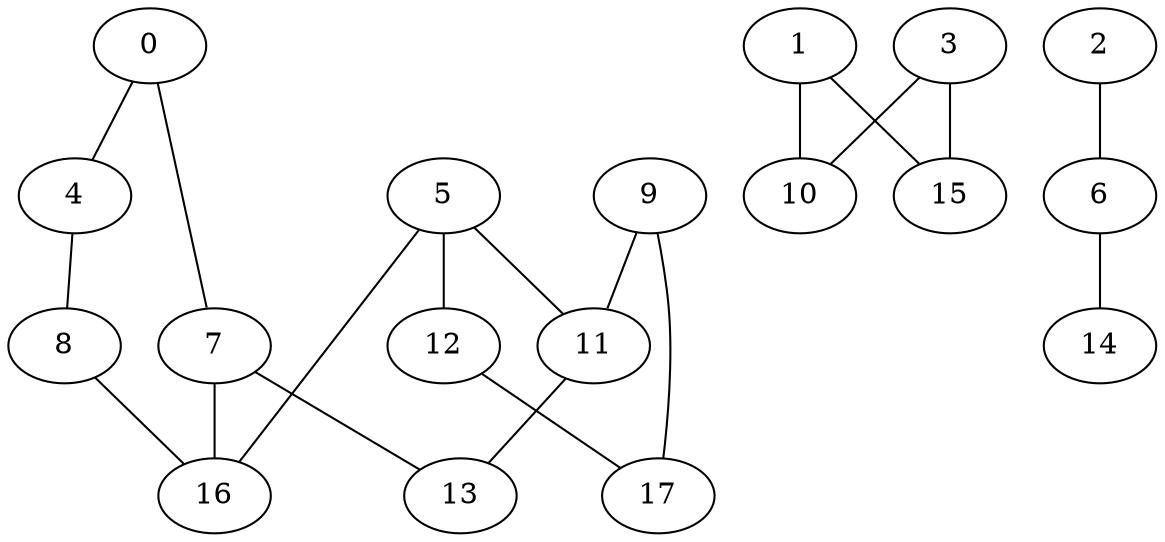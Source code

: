 graph "sampletest150-mod3_image5.bmp" {
	0	 [type=corner,
		x=222,
		y=230];
	4	 [type=corner,
		x=220,
		y=185];
	0 -- 4	 [angle0="1.53",
		frequency=1,
		type0=line];
	7	 [type=intersection,
		x=233,
		y=242];
	0 -- 7	 [angle0=".83",
		frequency=1,
		type0=line];
	1	 [type=corner,
		x=385,
		y=49];
	10	 [type=corner,
		x=118,
		y=63];
	1 -- 10	 [angle0="-.05",
		frequency=1,
		type0=line];
	15	 [type=corner,
		x=382,
		y=463];
	1 -- 15	 [angle0="-1.56",
		frequency=1,
		type0=line];
	2	 [type=endpoint,
		x=312,
		y=356];
	6	 [type=corner,
		x=329,
		y=158];
	2 -- 6	 [angle0="-1.49",
		frequency=1,
		type0=line];
	3	 [type=corner,
		x=145,
		y=475];
	3 -- 10	 [angle0="1.51",
		frequency=1,
		type0=line];
	3 -- 15	 [angle0="-.05",
		frequency=1,
		type0=line];
	8	 [type=corner,
		x=293,
		y=172];
	4 -- 8	 [angle0="-.18",
		frequency=1,
		type0=line];
	5	 [type=intersection,
		x=306,
		y=271];
	11	 [type=intersection,
		x=227,
		y=271];
	5 -- 11	 [angle0=".00",
		frequency=1,
		type0=line];
	12	 [type=corner,
		x=297,
		y=332];
	5 -- 12	 [angle0="-1.42",
		frequency=1,
		type0=line];
	16	 [type=intersection,
		x=301,
		y=244];
	5 -- 16	 [angle0="1.39",
		frequency=1,
		type0=line];
	14	 [type=endpoint,
		x=178,
		y=166];
	6 -- 14	 [angle0="-.05",
		frequency=1,
		type0=line];
	13	 [type=corner,
		x=234,
		y=238];
	7 -- 13	 [angle0="-1.33",
		frequency=1,
		type0=line];
	7 -- 16	 [angle0=".03",
		frequency=1,
		type0=line];
	8 -- 16	 [angle0="1.46",
		frequency=1,
		type0=line];
	9	 [type=corner,
		x=206,
		y=299];
	9 -- 11	 [angle0="-.93",
		frequency=1,
		type0=line];
	17	 [type=corner,
		x=230,
		y=320];
	9 -- 17	 [angle0=".72",
		frequency=1,
		type0=line];
	11 -- 13	 [angle0="-1.36",
		frequency=1,
		type0=line];
	12 -- 17	 [angle0=".18",
		frequency=1,
		type0=line];
}
